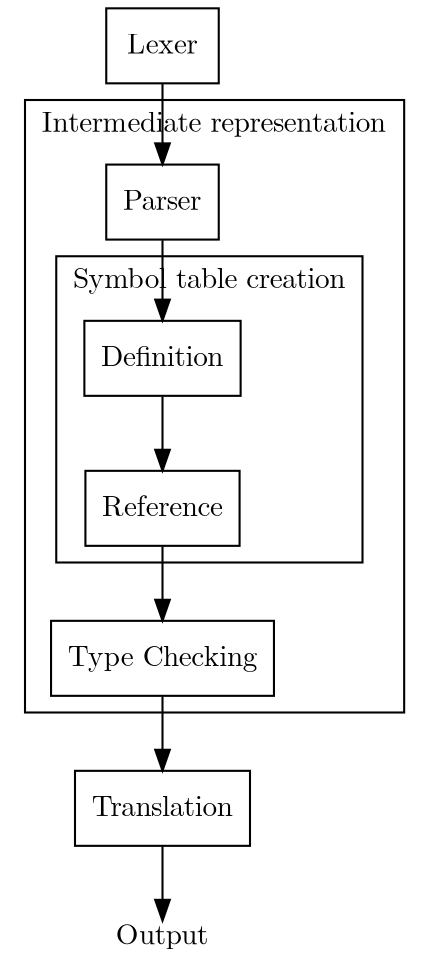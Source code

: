 digraph CompilerDesign {
	rankdir = TB
	A [fontname=LMRoman10,shape=box,label=Lexer]
	B [fontname=LMRoman10,shape=box,label=Parser]
	C [fontname=LMRoman10,shape=box,label=Definition]
	D [fontname=LMRoman10,shape=box,label=Reference]
	E [fontname=LMRoman10,shape=box,label="Type Checking"]
	F [fontname=LMRoman10,shape=box,label=Translation]
	G [fontname=LMRoman10,shape=plain,label=Output]
	A -> B
	subgraph cluster0 {
		label = "Intermediate representation"
		fontname=LMRoman10
		B -> C
		subgraph cluster1 {
			fontname=LMRoman10
			label = "Symbol table creation"
			C -> D
		}
		D -> E
	}
	E -> F
	F -> G
}
